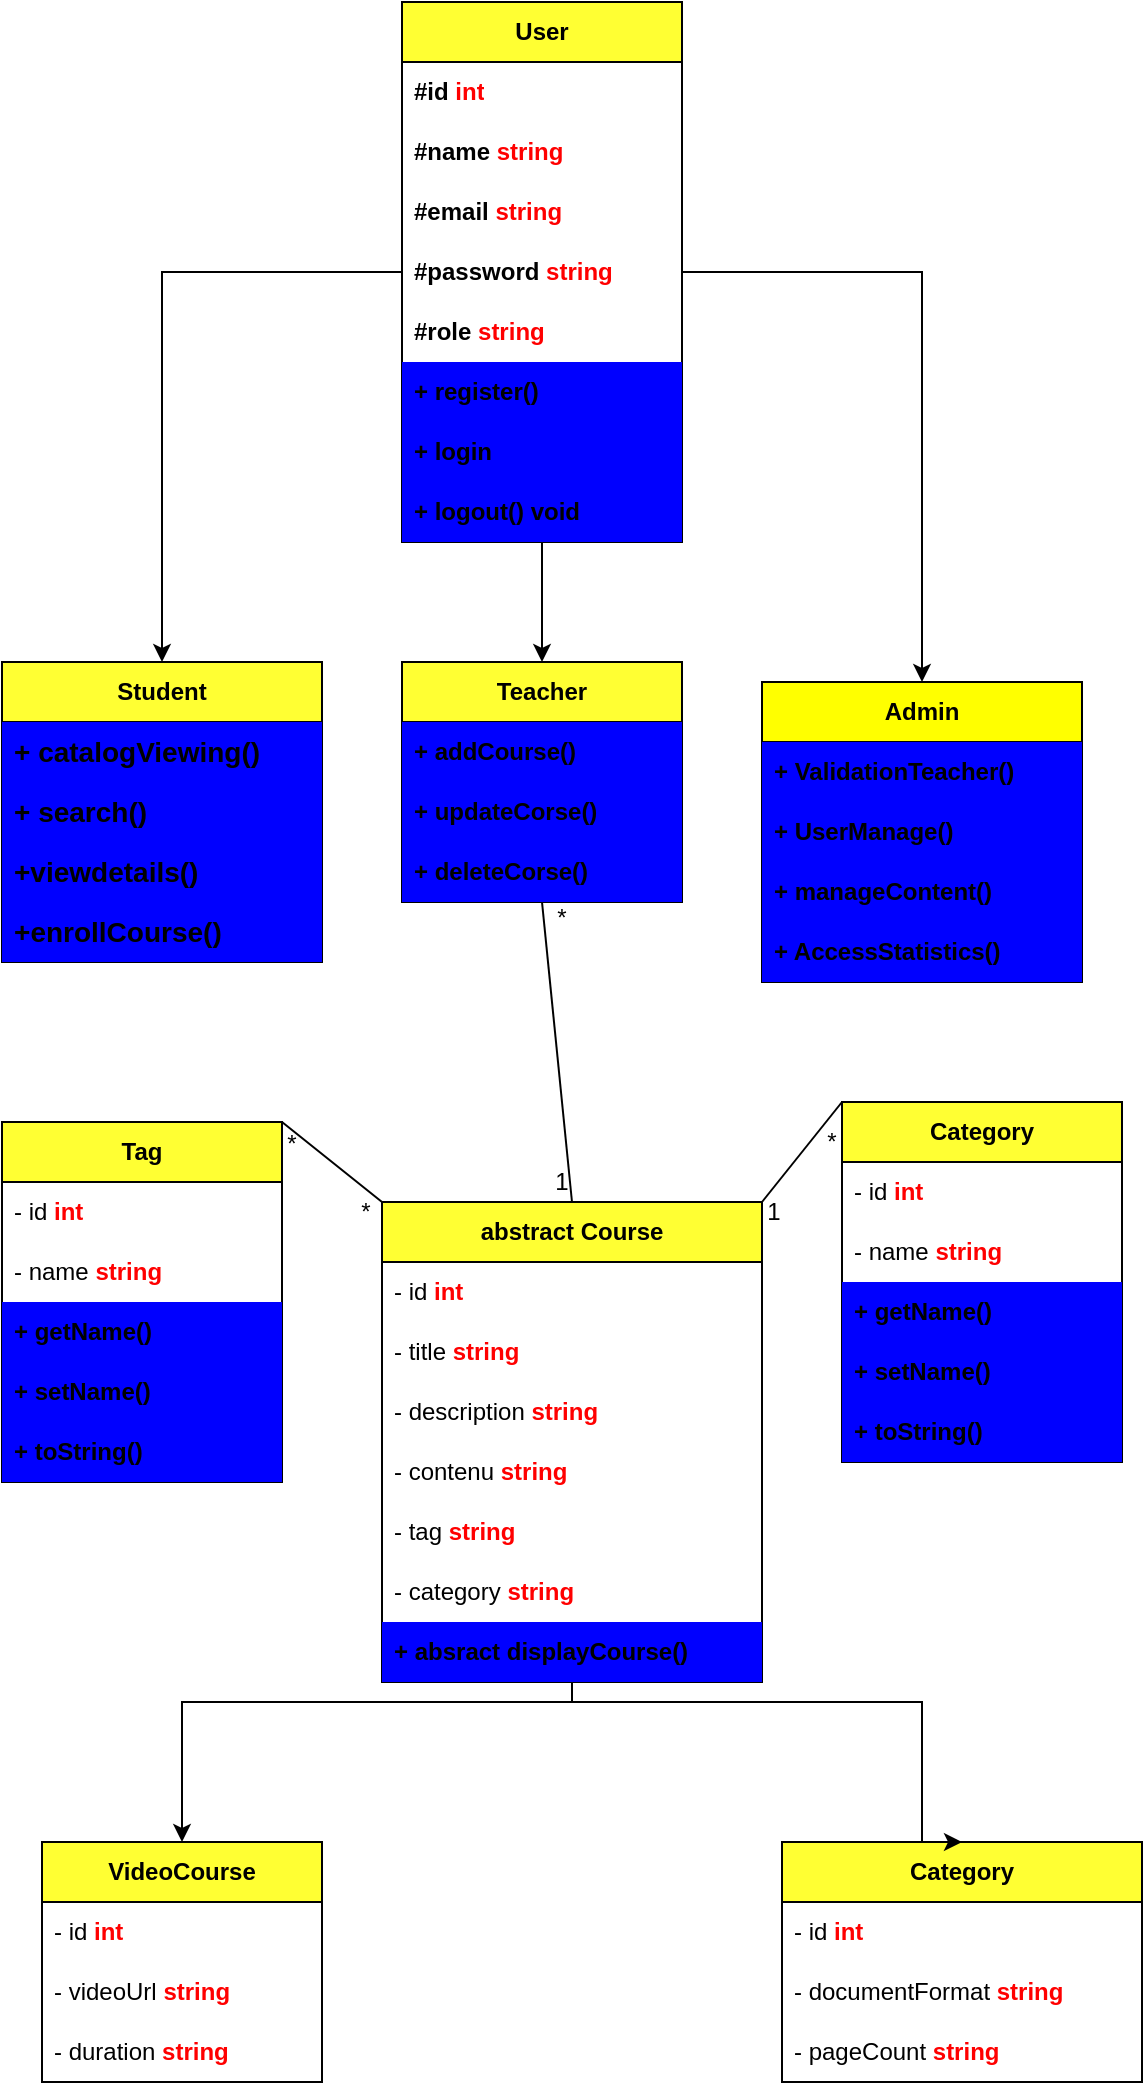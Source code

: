 <mxfile version="26.0.6">
  <diagram name="Page-1" id="GNH7gj0Ez3tMmplC6e-H">
    <mxGraphModel dx="2068" dy="2030" grid="1" gridSize="10" guides="1" tooltips="1" connect="1" arrows="1" fold="1" page="1" pageScale="1" pageWidth="850" pageHeight="1100" math="0" shadow="0">
      <root>
        <mxCell id="0" />
        <mxCell id="1" parent="0" />
        <mxCell id="uP2NIDe03diG2JvJbAz2-5" value="&lt;b&gt;Student&lt;/b&gt;" style="swimlane;fontStyle=0;childLayout=stackLayout;horizontal=1;startSize=30;horizontalStack=0;resizeParent=1;resizeParentMax=0;resizeLast=0;collapsible=1;marginBottom=0;whiteSpace=wrap;html=1;fillColor=#FFFF33;" parent="1" vertex="1">
          <mxGeometry x="140" y="160" width="160" height="150" as="geometry" />
        </mxCell>
        <mxCell id="uP2NIDe03diG2JvJbAz2-7" value="&lt;span style=&quot;font-family: &amp;quot;Nunito Sans&amp;quot;, sans-serif; font-size: 14px; text-align: center;&quot;&gt;+ catalogViewing()&amp;nbsp;&lt;/span&gt;" style="text;strokeColor=none;fillColor=#0000FF;align=left;verticalAlign=middle;spacingLeft=4;spacingRight=4;overflow=hidden;points=[[0,0.5],[1,0.5]];portConstraint=eastwest;rotatable=0;whiteSpace=wrap;html=1;fontStyle=1" parent="uP2NIDe03diG2JvJbAz2-5" vertex="1">
          <mxGeometry y="30" width="160" height="30" as="geometry" />
        </mxCell>
        <mxCell id="uP2NIDe03diG2JvJbAz2-8" value="&lt;span style=&quot;font-family: &amp;quot;Nunito Sans&amp;quot;, sans-serif; font-size: 14px; text-align: center;&quot;&gt;+ search()&amp;nbsp;&lt;/span&gt;" style="text;strokeColor=none;fillColor=#0000FF;align=left;verticalAlign=middle;spacingLeft=4;spacingRight=4;overflow=hidden;points=[[0,0.5],[1,0.5]];portConstraint=eastwest;rotatable=0;whiteSpace=wrap;html=1;fontStyle=1" parent="uP2NIDe03diG2JvJbAz2-5" vertex="1">
          <mxGeometry y="60" width="160" height="30" as="geometry" />
        </mxCell>
        <mxCell id="uP2NIDe03diG2JvJbAz2-29" value="&lt;span style=&quot;font-family: &amp;quot;Nunito Sans&amp;quot;, sans-serif; font-size: 14px; text-align: center;&quot;&gt;+view&lt;/span&gt;&lt;span style=&quot;font-family: &amp;quot;Nunito Sans&amp;quot;, sans-serif; font-size: 14px; text-align: center;&quot;&gt;details&lt;/span&gt;&lt;span style=&quot;font-family: &amp;quot;Nunito Sans&amp;quot;, sans-serif; font-size: 14px; text-align: center;&quot;&gt;()&lt;/span&gt;" style="text;strokeColor=none;fillColor=#0000FF;align=left;verticalAlign=middle;spacingLeft=4;spacingRight=4;overflow=hidden;points=[[0,0.5],[1,0.5]];portConstraint=eastwest;rotatable=0;whiteSpace=wrap;html=1;fontStyle=1" parent="uP2NIDe03diG2JvJbAz2-5" vertex="1">
          <mxGeometry y="90" width="160" height="30" as="geometry" />
        </mxCell>
        <mxCell id="NZcXogk08UA5Sn9oeOJW-8" value="&lt;span style=&quot;font-family: &amp;quot;Nunito Sans&amp;quot;, sans-serif; font-size: 14px; text-align: center;&quot;&gt;+&lt;/span&gt;&lt;span style=&quot;text-align: center;&quot;&gt;&lt;font face=&quot;Nunito Sans, sans-serif&quot;&gt;&lt;span style=&quot;font-size: 14px;&quot;&gt;enrollCourse()&lt;/span&gt;&lt;/font&gt;&lt;/span&gt;" style="text;strokeColor=none;fillColor=#0000FF;align=left;verticalAlign=middle;spacingLeft=4;spacingRight=4;overflow=hidden;points=[[0,0.5],[1,0.5]];portConstraint=eastwest;rotatable=0;whiteSpace=wrap;html=1;fontStyle=1" parent="uP2NIDe03diG2JvJbAz2-5" vertex="1">
          <mxGeometry y="120" width="160" height="30" as="geometry" />
        </mxCell>
        <mxCell id="uP2NIDe03diG2JvJbAz2-9" value="Teacher" style="swimlane;fontStyle=1;childLayout=stackLayout;horizontal=1;startSize=30;horizontalStack=0;resizeParent=1;resizeParentMax=0;resizeLast=0;collapsible=1;marginBottom=0;whiteSpace=wrap;html=1;fillColor=#FFFF33;" parent="1" vertex="1">
          <mxGeometry x="340" y="160" width="140" height="120" as="geometry" />
        </mxCell>
        <mxCell id="uP2NIDe03diG2JvJbAz2-12" value="+ addCourse()" style="text;strokeColor=none;fillColor=#0000FF;align=left;verticalAlign=middle;spacingLeft=4;spacingRight=4;overflow=hidden;points=[[0,0.5],[1,0.5]];portConstraint=eastwest;rotatable=0;whiteSpace=wrap;html=1;fontStyle=1" parent="uP2NIDe03diG2JvJbAz2-9" vertex="1">
          <mxGeometry y="30" width="140" height="30" as="geometry" />
        </mxCell>
        <mxCell id="uP2NIDe03diG2JvJbAz2-33" value="+ updateCorse()" style="text;strokeColor=none;fillColor=#0000FF;align=left;verticalAlign=middle;spacingLeft=4;spacingRight=4;overflow=hidden;points=[[0,0.5],[1,0.5]];portConstraint=eastwest;rotatable=0;whiteSpace=wrap;html=1;fontStyle=1" parent="uP2NIDe03diG2JvJbAz2-9" vertex="1">
          <mxGeometry y="60" width="140" height="30" as="geometry" />
        </mxCell>
        <mxCell id="uP2NIDe03diG2JvJbAz2-34" value="+ deleteCorse()" style="text;strokeColor=none;fillColor=#0000FF;align=left;verticalAlign=middle;spacingLeft=4;spacingRight=4;overflow=hidden;points=[[0,0.5],[1,0.5]];portConstraint=eastwest;rotatable=0;whiteSpace=wrap;html=1;fontStyle=1" parent="uP2NIDe03diG2JvJbAz2-9" vertex="1">
          <mxGeometry y="90" width="140" height="30" as="geometry" />
        </mxCell>
        <mxCell id="uP2NIDe03diG2JvJbAz2-26" style="edgeStyle=orthogonalEdgeStyle;rounded=0;orthogonalLoop=1;jettySize=auto;html=1;entryX=0.5;entryY=0;entryDx=0;entryDy=0;" parent="1" source="uP2NIDe03diG2JvJbAz2-13" target="uP2NIDe03diG2JvJbAz2-5" edge="1">
          <mxGeometry relative="1" as="geometry" />
        </mxCell>
        <mxCell id="uP2NIDe03diG2JvJbAz2-27" style="edgeStyle=orthogonalEdgeStyle;rounded=0;orthogonalLoop=1;jettySize=auto;html=1;entryX=0.5;entryY=0;entryDx=0;entryDy=0;" parent="1" source="uP2NIDe03diG2JvJbAz2-13" target="uP2NIDe03diG2JvJbAz2-9" edge="1">
          <mxGeometry relative="1" as="geometry" />
        </mxCell>
        <mxCell id="uP2NIDe03diG2JvJbAz2-28" style="edgeStyle=orthogonalEdgeStyle;rounded=0;orthogonalLoop=1;jettySize=auto;html=1;entryX=0.5;entryY=0;entryDx=0;entryDy=0;" parent="1" source="uP2NIDe03diG2JvJbAz2-13" target="uP2NIDe03diG2JvJbAz2-17" edge="1">
          <mxGeometry relative="1" as="geometry" />
        </mxCell>
        <mxCell id="uP2NIDe03diG2JvJbAz2-13" value="&lt;b&gt;User&lt;/b&gt;" style="swimlane;fontStyle=0;childLayout=stackLayout;horizontal=1;startSize=30;horizontalStack=0;resizeParent=1;resizeParentMax=0;resizeLast=0;collapsible=1;marginBottom=0;whiteSpace=wrap;html=1;fillColor=#FFFF33;" parent="1" vertex="1">
          <mxGeometry x="340" y="-170" width="140" height="270" as="geometry" />
        </mxCell>
        <mxCell id="NZcXogk08UA5Sn9oeOJW-7" value="#id&amp;nbsp;&lt;b&gt;&lt;font color=&quot;#ff0000&quot;&gt;int&lt;/font&gt;&lt;/b&gt;" style="text;strokeColor=none;fillColor=none;align=left;verticalAlign=middle;spacingLeft=4;spacingRight=4;overflow=hidden;points=[[0,0.5],[1,0.5]];portConstraint=eastwest;rotatable=0;whiteSpace=wrap;html=1;fontStyle=1" parent="uP2NIDe03diG2JvJbAz2-13" vertex="1">
          <mxGeometry y="30" width="140" height="30" as="geometry" />
        </mxCell>
        <mxCell id="uP2NIDe03diG2JvJbAz2-14" value="#name&amp;nbsp;&lt;b&gt;&lt;font color=&quot;#ff0000&quot;&gt;string&lt;/font&gt;&lt;/b&gt;" style="text;strokeColor=none;fillColor=none;align=left;verticalAlign=middle;spacingLeft=4;spacingRight=4;overflow=hidden;points=[[0,0.5],[1,0.5]];portConstraint=eastwest;rotatable=0;whiteSpace=wrap;html=1;fontStyle=1" parent="uP2NIDe03diG2JvJbAz2-13" vertex="1">
          <mxGeometry y="60" width="140" height="30" as="geometry" />
        </mxCell>
        <mxCell id="uP2NIDe03diG2JvJbAz2-15" value="#email&amp;nbsp;&lt;b&gt;&lt;font color=&quot;#ff0000&quot;&gt;string&lt;/font&gt;&lt;/b&gt;" style="text;strokeColor=none;fillColor=none;align=left;verticalAlign=middle;spacingLeft=4;spacingRight=4;overflow=hidden;points=[[0,0.5],[1,0.5]];portConstraint=eastwest;rotatable=0;whiteSpace=wrap;html=1;fontStyle=1" parent="uP2NIDe03diG2JvJbAz2-13" vertex="1">
          <mxGeometry y="90" width="140" height="30" as="geometry" />
        </mxCell>
        <mxCell id="uP2NIDe03diG2JvJbAz2-16" value="#password&amp;nbsp;&lt;b&gt;&lt;font color=&quot;#ff0000&quot;&gt;string&lt;/font&gt;&lt;/b&gt;" style="text;strokeColor=none;fillColor=none;align=left;verticalAlign=middle;spacingLeft=4;spacingRight=4;overflow=hidden;points=[[0,0.5],[1,0.5]];portConstraint=eastwest;rotatable=0;whiteSpace=wrap;html=1;fontStyle=1" parent="uP2NIDe03diG2JvJbAz2-13" vertex="1">
          <mxGeometry y="120" width="140" height="30" as="geometry" />
        </mxCell>
        <mxCell id="uP2NIDe03diG2JvJbAz2-32" value="#role&amp;nbsp;&lt;b&gt;&lt;font color=&quot;#ff0000&quot;&gt;string&lt;/font&gt;&lt;/b&gt;" style="text;strokeColor=none;fillColor=none;align=left;verticalAlign=middle;spacingLeft=4;spacingRight=4;overflow=hidden;points=[[0,0.5],[1,0.5]];portConstraint=eastwest;rotatable=0;whiteSpace=wrap;html=1;fontStyle=1" parent="uP2NIDe03diG2JvJbAz2-13" vertex="1">
          <mxGeometry y="150" width="140" height="30" as="geometry" />
        </mxCell>
        <mxCell id="uP2NIDe03diG2JvJbAz2-2" value="&lt;b&gt;+ register()&amp;nbsp;&lt;/b&gt;" style="text;strokeColor=none;fillColor=#0000FF;align=left;verticalAlign=middle;spacingLeft=4;spacingRight=4;overflow=hidden;points=[[0,0.5],[1,0.5]];portConstraint=eastwest;rotatable=0;whiteSpace=wrap;html=1;" parent="uP2NIDe03diG2JvJbAz2-13" vertex="1">
          <mxGeometry y="180" width="140" height="30" as="geometry" />
        </mxCell>
        <mxCell id="uP2NIDe03diG2JvJbAz2-3" value="&lt;b&gt;+ login&lt;/b&gt;" style="text;strokeColor=none;fillColor=#0000FF;align=left;verticalAlign=middle;spacingLeft=4;spacingRight=4;overflow=hidden;points=[[0,0.5],[1,0.5]];portConstraint=eastwest;rotatable=0;whiteSpace=wrap;html=1;" parent="uP2NIDe03diG2JvJbAz2-13" vertex="1">
          <mxGeometry y="210" width="140" height="30" as="geometry" />
        </mxCell>
        <mxCell id="NZcXogk08UA5Sn9oeOJW-6" value="&lt;b&gt;+ logout() void&lt;/b&gt;" style="text;strokeColor=none;fillColor=#0000FF;align=left;verticalAlign=middle;spacingLeft=4;spacingRight=4;overflow=hidden;points=[[0,0.5],[1,0.5]];portConstraint=eastwest;rotatable=0;whiteSpace=wrap;html=1;" parent="uP2NIDe03diG2JvJbAz2-13" vertex="1">
          <mxGeometry y="240" width="140" height="30" as="geometry" />
        </mxCell>
        <mxCell id="uP2NIDe03diG2JvJbAz2-17" value="&lt;b&gt;Admin&lt;/b&gt;" style="swimlane;fontStyle=0;childLayout=stackLayout;horizontal=1;startSize=30;horizontalStack=0;resizeParent=1;resizeParentMax=0;resizeLast=0;collapsible=1;marginBottom=0;whiteSpace=wrap;html=1;fillColor=#FFFF00;" parent="1" vertex="1">
          <mxGeometry x="520" y="170" width="160" height="150" as="geometry" />
        </mxCell>
        <mxCell id="uP2NIDe03diG2JvJbAz2-20" value="+ ValidationTeacher()" style="text;strokeColor=none;fillColor=#0000FF;align=left;verticalAlign=middle;spacingLeft=4;spacingRight=4;overflow=hidden;points=[[0,0.5],[1,0.5]];portConstraint=eastwest;rotatable=0;whiteSpace=wrap;html=1;fontStyle=1" parent="uP2NIDe03diG2JvJbAz2-17" vertex="1">
          <mxGeometry y="30" width="160" height="30" as="geometry" />
        </mxCell>
        <mxCell id="NZcXogk08UA5Sn9oeOJW-1" value="+ UserManage()" style="text;strokeColor=none;fillColor=#0000FF;align=left;verticalAlign=middle;spacingLeft=4;spacingRight=4;overflow=hidden;points=[[0,0.5],[1,0.5]];portConstraint=eastwest;rotatable=0;whiteSpace=wrap;html=1;fontStyle=1" parent="uP2NIDe03diG2JvJbAz2-17" vertex="1">
          <mxGeometry y="60" width="160" height="30" as="geometry" />
        </mxCell>
        <mxCell id="NZcXogk08UA5Sn9oeOJW-2" value="+ manageContent()" style="text;strokeColor=none;fillColor=#0000FF;align=left;verticalAlign=middle;spacingLeft=4;spacingRight=4;overflow=hidden;points=[[0,0.5],[1,0.5]];portConstraint=eastwest;rotatable=0;whiteSpace=wrap;html=1;fontStyle=1" parent="uP2NIDe03diG2JvJbAz2-17" vertex="1">
          <mxGeometry y="90" width="160" height="30" as="geometry" />
        </mxCell>
        <mxCell id="NZcXogk08UA5Sn9oeOJW-3" value="+ AccessStatistics()" style="text;strokeColor=none;fillColor=#0000FF;align=left;verticalAlign=middle;spacingLeft=4;spacingRight=4;overflow=hidden;points=[[0,0.5],[1,0.5]];portConstraint=eastwest;rotatable=0;whiteSpace=wrap;html=1;fontStyle=1" parent="uP2NIDe03diG2JvJbAz2-17" vertex="1">
          <mxGeometry y="120" width="160" height="30" as="geometry" />
        </mxCell>
        <mxCell id="cZBsa8Vk2HOafnvpOUx0-13" style="edgeStyle=orthogonalEdgeStyle;rounded=0;orthogonalLoop=1;jettySize=auto;html=1;entryX=0.5;entryY=0;entryDx=0;entryDy=0;" edge="1" parent="1" source="uP2NIDe03diG2JvJbAz2-21" target="cZBsa8Vk2HOafnvpOUx0-1">
          <mxGeometry relative="1" as="geometry">
            <Array as="points">
              <mxPoint x="230" y="680" />
            </Array>
          </mxGeometry>
        </mxCell>
        <mxCell id="uP2NIDe03diG2JvJbAz2-21" value="&lt;b&gt;abstract&amp;nbsp;Course&lt;/b&gt;" style="swimlane;fontStyle=0;childLayout=stackLayout;horizontal=1;startSize=30;horizontalStack=0;resizeParent=1;resizeParentMax=0;resizeLast=0;collapsible=1;marginBottom=0;whiteSpace=wrap;html=1;fillColor=#FFFF33;" parent="1" vertex="1">
          <mxGeometry x="330" y="430" width="190" height="240" as="geometry" />
        </mxCell>
        <mxCell id="NZcXogk08UA5Sn9oeOJW-28" value="- id&amp;nbsp;&lt;b&gt;&lt;font color=&quot;#ff0000&quot;&gt;int&lt;/font&gt;&lt;/b&gt;" style="text;strokeColor=none;fillColor=none;align=left;verticalAlign=middle;spacingLeft=4;spacingRight=4;overflow=hidden;points=[[0,0.5],[1,0.5]];portConstraint=eastwest;rotatable=0;whiteSpace=wrap;html=1;" parent="uP2NIDe03diG2JvJbAz2-21" vertex="1">
          <mxGeometry y="30" width="190" height="30" as="geometry" />
        </mxCell>
        <mxCell id="uP2NIDe03diG2JvJbAz2-22" value="- title&amp;nbsp;&lt;b&gt;&lt;font color=&quot;#ff0000&quot;&gt;string&lt;/font&gt;&lt;/b&gt;" style="text;strokeColor=none;fillColor=none;align=left;verticalAlign=middle;spacingLeft=4;spacingRight=4;overflow=hidden;points=[[0,0.5],[1,0.5]];portConstraint=eastwest;rotatable=0;whiteSpace=wrap;html=1;" parent="uP2NIDe03diG2JvJbAz2-21" vertex="1">
          <mxGeometry y="60" width="190" height="30" as="geometry" />
        </mxCell>
        <mxCell id="uP2NIDe03diG2JvJbAz2-23" value="- description&amp;nbsp;&lt;b&gt;&lt;font color=&quot;#ff0000&quot;&gt;string&lt;/font&gt;&lt;/b&gt;" style="text;strokeColor=none;fillColor=none;align=left;verticalAlign=middle;spacingLeft=4;spacingRight=4;overflow=hidden;points=[[0,0.5],[1,0.5]];portConstraint=eastwest;rotatable=0;whiteSpace=wrap;html=1;" parent="uP2NIDe03diG2JvJbAz2-21" vertex="1">
          <mxGeometry y="90" width="190" height="30" as="geometry" />
        </mxCell>
        <mxCell id="uP2NIDe03diG2JvJbAz2-24" value="- contenu&amp;nbsp;&lt;b&gt;&lt;font color=&quot;#ff0000&quot;&gt;string&lt;/font&gt;&lt;/b&gt;" style="text;strokeColor=none;fillColor=none;align=left;verticalAlign=middle;spacingLeft=4;spacingRight=4;overflow=hidden;points=[[0,0.5],[1,0.5]];portConstraint=eastwest;rotatable=0;whiteSpace=wrap;html=1;" parent="uP2NIDe03diG2JvJbAz2-21" vertex="1">
          <mxGeometry y="120" width="190" height="30" as="geometry" />
        </mxCell>
        <mxCell id="uP2NIDe03diG2JvJbAz2-30" value="- tag&amp;nbsp;&lt;b&gt;&lt;font color=&quot;#ff0000&quot;&gt;string&lt;/font&gt;&lt;/b&gt;" style="text;strokeColor=none;fillColor=none;align=left;verticalAlign=middle;spacingLeft=4;spacingRight=4;overflow=hidden;points=[[0,0.5],[1,0.5]];portConstraint=eastwest;rotatable=0;whiteSpace=wrap;html=1;" parent="uP2NIDe03diG2JvJbAz2-21" vertex="1">
          <mxGeometry y="150" width="190" height="30" as="geometry" />
        </mxCell>
        <mxCell id="uP2NIDe03diG2JvJbAz2-31" value="- category&amp;nbsp;&lt;b&gt;&lt;font color=&quot;#ff0000&quot;&gt;string&lt;/font&gt;&lt;/b&gt;" style="text;strokeColor=none;fillColor=none;align=left;verticalAlign=middle;spacingLeft=4;spacingRight=4;overflow=hidden;points=[[0,0.5],[1,0.5]];portConstraint=eastwest;rotatable=0;whiteSpace=wrap;html=1;" parent="uP2NIDe03diG2JvJbAz2-21" vertex="1">
          <mxGeometry y="180" width="190" height="30" as="geometry" />
        </mxCell>
        <mxCell id="NZcXogk08UA5Sn9oeOJW-10" value="+ absract displayCourse&lt;span style=&quot;background-color: transparent; color: light-dark(rgb(0, 0, 0), rgb(255, 255, 255));&quot;&gt;()&lt;/span&gt;" style="text;strokeColor=none;fillColor=#0000FF;align=left;verticalAlign=middle;spacingLeft=4;spacingRight=4;overflow=hidden;points=[[0,0.5],[1,0.5]];portConstraint=eastwest;rotatable=0;whiteSpace=wrap;html=1;fontStyle=1" parent="uP2NIDe03diG2JvJbAz2-21" vertex="1">
          <mxGeometry y="210" width="190" height="30" as="geometry" />
        </mxCell>
        <mxCell id="NZcXogk08UA5Sn9oeOJW-12" value="&lt;span style=&quot;text-align: left;&quot;&gt;&lt;b&gt;Category&lt;/b&gt;&lt;/span&gt;" style="swimlane;fontStyle=0;childLayout=stackLayout;horizontal=1;startSize=30;horizontalStack=0;resizeParent=1;resizeParentMax=0;resizeLast=0;collapsible=1;marginBottom=0;whiteSpace=wrap;html=1;fillColor=#FFFF33;" parent="1" vertex="1">
          <mxGeometry x="560" y="380" width="140" height="180" as="geometry" />
        </mxCell>
        <mxCell id="NZcXogk08UA5Sn9oeOJW-13" value="- id&amp;nbsp;&lt;b&gt;&lt;font color=&quot;#ff0000&quot;&gt;int&lt;/font&gt;&lt;/b&gt;" style="text;strokeColor=none;fillColor=none;align=left;verticalAlign=middle;spacingLeft=4;spacingRight=4;overflow=hidden;points=[[0,0.5],[1,0.5]];portConstraint=eastwest;rotatable=0;whiteSpace=wrap;html=1;" parent="NZcXogk08UA5Sn9oeOJW-12" vertex="1">
          <mxGeometry y="30" width="140" height="30" as="geometry" />
        </mxCell>
        <mxCell id="NZcXogk08UA5Sn9oeOJW-14" value="- name&amp;nbsp;&lt;b&gt;&lt;font color=&quot;#ff0000&quot;&gt;string&lt;/font&gt;&lt;/b&gt;" style="text;strokeColor=none;fillColor=none;align=left;verticalAlign=middle;spacingLeft=4;spacingRight=4;overflow=hidden;points=[[0,0.5],[1,0.5]];portConstraint=eastwest;rotatable=0;whiteSpace=wrap;html=1;" parent="NZcXogk08UA5Sn9oeOJW-12" vertex="1">
          <mxGeometry y="60" width="140" height="30" as="geometry" />
        </mxCell>
        <mxCell id="NZcXogk08UA5Sn9oeOJW-35" value="+&amp;nbsp;getName()" style="text;strokeColor=none;fillColor=#0000FF;align=left;verticalAlign=middle;spacingLeft=4;spacingRight=4;overflow=hidden;points=[[0,0.5],[1,0.5]];portConstraint=eastwest;rotatable=0;whiteSpace=wrap;html=1;fontStyle=1" parent="NZcXogk08UA5Sn9oeOJW-12" vertex="1">
          <mxGeometry y="90" width="140" height="30" as="geometry" />
        </mxCell>
        <mxCell id="NZcXogk08UA5Sn9oeOJW-36" value="+&amp;nbsp;setName()" style="text;strokeColor=none;fillColor=#0000FF;align=left;verticalAlign=middle;spacingLeft=4;spacingRight=4;overflow=hidden;points=[[0,0.5],[1,0.5]];portConstraint=eastwest;rotatable=0;whiteSpace=wrap;html=1;fontStyle=1" parent="NZcXogk08UA5Sn9oeOJW-12" vertex="1">
          <mxGeometry y="120" width="140" height="30" as="geometry" />
        </mxCell>
        <mxCell id="NZcXogk08UA5Sn9oeOJW-37" value="+&amp;nbsp;toString()" style="text;strokeColor=none;fillColor=#0000FF;align=left;verticalAlign=middle;spacingLeft=4;spacingRight=4;overflow=hidden;points=[[0,0.5],[1,0.5]];portConstraint=eastwest;rotatable=0;whiteSpace=wrap;html=1;fontStyle=1" parent="NZcXogk08UA5Sn9oeOJW-12" vertex="1">
          <mxGeometry y="150" width="140" height="30" as="geometry" />
        </mxCell>
        <mxCell id="NZcXogk08UA5Sn9oeOJW-20" value="&lt;b&gt;Tag&lt;/b&gt;" style="swimlane;fontStyle=0;childLayout=stackLayout;horizontal=1;startSize=30;horizontalStack=0;resizeParent=1;resizeParentMax=0;resizeLast=0;collapsible=1;marginBottom=0;whiteSpace=wrap;html=1;fillColor=#FFFF33;" parent="1" vertex="1">
          <mxGeometry x="140" y="390" width="140" height="180" as="geometry" />
        </mxCell>
        <mxCell id="NZcXogk08UA5Sn9oeOJW-21" value="- id&amp;nbsp;&lt;b&gt;&lt;font color=&quot;#ff0000&quot;&gt;int&lt;/font&gt;&lt;/b&gt;" style="text;strokeColor=none;fillColor=none;align=left;verticalAlign=middle;spacingLeft=4;spacingRight=4;overflow=hidden;points=[[0,0.5],[1,0.5]];portConstraint=eastwest;rotatable=0;whiteSpace=wrap;html=1;" parent="NZcXogk08UA5Sn9oeOJW-20" vertex="1">
          <mxGeometry y="30" width="140" height="30" as="geometry" />
        </mxCell>
        <mxCell id="NZcXogk08UA5Sn9oeOJW-22" value="- name&amp;nbsp;&lt;b&gt;&lt;font color=&quot;#ff0000&quot;&gt;string&lt;/font&gt;&lt;/b&gt;" style="text;strokeColor=none;fillColor=none;align=left;verticalAlign=middle;spacingLeft=4;spacingRight=4;overflow=hidden;points=[[0,0.5],[1,0.5]];portConstraint=eastwest;rotatable=0;whiteSpace=wrap;html=1;" parent="NZcXogk08UA5Sn9oeOJW-20" vertex="1">
          <mxGeometry y="60" width="140" height="30" as="geometry" />
        </mxCell>
        <mxCell id="NZcXogk08UA5Sn9oeOJW-29" value="+&amp;nbsp;getName()" style="text;strokeColor=none;fillColor=#0000FF;align=left;verticalAlign=middle;spacingLeft=4;spacingRight=4;overflow=hidden;points=[[0,0.5],[1,0.5]];portConstraint=eastwest;rotatable=0;whiteSpace=wrap;html=1;fontStyle=1" parent="NZcXogk08UA5Sn9oeOJW-20" vertex="1">
          <mxGeometry y="90" width="140" height="30" as="geometry" />
        </mxCell>
        <mxCell id="NZcXogk08UA5Sn9oeOJW-30" value="+&amp;nbsp;setName()" style="text;strokeColor=none;fillColor=#0000FF;align=left;verticalAlign=middle;spacingLeft=4;spacingRight=4;overflow=hidden;points=[[0,0.5],[1,0.5]];portConstraint=eastwest;rotatable=0;whiteSpace=wrap;html=1;fontStyle=1" parent="NZcXogk08UA5Sn9oeOJW-20" vertex="1">
          <mxGeometry y="120" width="140" height="30" as="geometry" />
        </mxCell>
        <mxCell id="NZcXogk08UA5Sn9oeOJW-31" value="+&amp;nbsp;toString()" style="text;strokeColor=none;fillColor=#0000FF;align=left;verticalAlign=middle;spacingLeft=4;spacingRight=4;overflow=hidden;points=[[0,0.5],[1,0.5]];portConstraint=eastwest;rotatable=0;whiteSpace=wrap;html=1;fontStyle=1" parent="NZcXogk08UA5Sn9oeOJW-20" vertex="1">
          <mxGeometry y="150" width="140" height="30" as="geometry" />
        </mxCell>
        <mxCell id="NZcXogk08UA5Sn9oeOJW-38" value="" style="endArrow=none;html=1;rounded=0;exitX=1;exitY=0;exitDx=0;exitDy=0;entryX=0;entryY=0;entryDx=0;entryDy=0;" parent="1" source="NZcXogk08UA5Sn9oeOJW-20" target="uP2NIDe03diG2JvJbAz2-21" edge="1">
          <mxGeometry width="50" height="50" relative="1" as="geometry">
            <mxPoint x="340" y="440" as="sourcePoint" />
            <mxPoint x="390" y="390" as="targetPoint" />
          </mxGeometry>
        </mxCell>
        <mxCell id="NZcXogk08UA5Sn9oeOJW-39" value="" style="endArrow=none;html=1;rounded=0;exitX=1;exitY=0;exitDx=0;exitDy=0;entryX=0;entryY=0;entryDx=0;entryDy=0;" parent="1" source="uP2NIDe03diG2JvJbAz2-21" target="NZcXogk08UA5Sn9oeOJW-12" edge="1">
          <mxGeometry width="50" height="50" relative="1" as="geometry">
            <mxPoint x="290" y="400" as="sourcePoint" />
            <mxPoint x="350" y="380" as="targetPoint" />
          </mxGeometry>
        </mxCell>
        <mxCell id="NZcXogk08UA5Sn9oeOJW-40" value="1" style="text;strokeColor=none;align=center;fillColor=none;html=1;verticalAlign=middle;whiteSpace=wrap;rounded=0;" parent="1" vertex="1">
          <mxGeometry x="521" y="430" width="10" height="10" as="geometry" />
        </mxCell>
        <mxCell id="NZcXogk08UA5Sn9oeOJW-42" value="*" style="text;strokeColor=none;align=center;fillColor=none;html=1;verticalAlign=middle;whiteSpace=wrap;rounded=0;" parent="1" vertex="1">
          <mxGeometry x="550" y="395" width="10" height="10" as="geometry" />
        </mxCell>
        <mxCell id="NZcXogk08UA5Sn9oeOJW-43" value="*" style="text;strokeColor=none;align=center;fillColor=none;html=1;verticalAlign=middle;whiteSpace=wrap;rounded=0;" parent="1" vertex="1">
          <mxGeometry x="280" y="396" width="10" height="10" as="geometry" />
        </mxCell>
        <mxCell id="NZcXogk08UA5Sn9oeOJW-44" value="*" style="text;strokeColor=none;align=center;fillColor=none;html=1;verticalAlign=middle;whiteSpace=wrap;rounded=0;" parent="1" vertex="1">
          <mxGeometry x="317" y="430" width="10" height="10" as="geometry" />
        </mxCell>
        <mxCell id="NZcXogk08UA5Sn9oeOJW-47" value="" style="endArrow=none;html=1;rounded=0;exitX=0.5;exitY=0;exitDx=0;exitDy=0;entryX=0.5;entryY=1;entryDx=0;entryDy=0;" parent="1" source="uP2NIDe03diG2JvJbAz2-21" target="uP2NIDe03diG2JvJbAz2-9" edge="1">
          <mxGeometry width="50" height="50" relative="1" as="geometry">
            <mxPoint x="340" y="370" as="sourcePoint" />
            <mxPoint x="390" y="320" as="targetPoint" />
          </mxGeometry>
        </mxCell>
        <mxCell id="NZcXogk08UA5Sn9oeOJW-48" value="1" style="text;strokeColor=none;align=center;fillColor=none;html=1;verticalAlign=middle;whiteSpace=wrap;rounded=0;" parent="1" vertex="1">
          <mxGeometry x="415" y="415" width="10" height="10" as="geometry" />
        </mxCell>
        <mxCell id="NZcXogk08UA5Sn9oeOJW-49" value="*" style="text;strokeColor=none;align=center;fillColor=none;html=1;verticalAlign=middle;whiteSpace=wrap;rounded=0;" parent="1" vertex="1">
          <mxGeometry x="415" y="283" width="10" height="10" as="geometry" />
        </mxCell>
        <mxCell id="cZBsa8Vk2HOafnvpOUx0-1" value="&lt;b&gt;VideoCourse&lt;/b&gt;" style="swimlane;fontStyle=0;childLayout=stackLayout;horizontal=1;startSize=30;horizontalStack=0;resizeParent=1;resizeParentMax=0;resizeLast=0;collapsible=1;marginBottom=0;whiteSpace=wrap;html=1;fillColor=#FFFF33;" vertex="1" parent="1">
          <mxGeometry x="160" y="750" width="140" height="120" as="geometry" />
        </mxCell>
        <mxCell id="cZBsa8Vk2HOafnvpOUx0-2" value="- id&amp;nbsp;&lt;b&gt;&lt;font color=&quot;#ff0000&quot;&gt;int&lt;/font&gt;&lt;/b&gt;" style="text;strokeColor=none;fillColor=none;align=left;verticalAlign=middle;spacingLeft=4;spacingRight=4;overflow=hidden;points=[[0,0.5],[1,0.5]];portConstraint=eastwest;rotatable=0;whiteSpace=wrap;html=1;" vertex="1" parent="cZBsa8Vk2HOafnvpOUx0-1">
          <mxGeometry y="30" width="140" height="30" as="geometry" />
        </mxCell>
        <mxCell id="cZBsa8Vk2HOafnvpOUx0-3" value="- videoUrl&amp;nbsp;&lt;b&gt;&lt;font color=&quot;#ff0000&quot;&gt;string&lt;/font&gt;&lt;/b&gt;" style="text;strokeColor=none;fillColor=none;align=left;verticalAlign=middle;spacingLeft=4;spacingRight=4;overflow=hidden;points=[[0,0.5],[1,0.5]];portConstraint=eastwest;rotatable=0;whiteSpace=wrap;html=1;" vertex="1" parent="cZBsa8Vk2HOafnvpOUx0-1">
          <mxGeometry y="60" width="140" height="30" as="geometry" />
        </mxCell>
        <mxCell id="cZBsa8Vk2HOafnvpOUx0-15" value="- duration&amp;nbsp;&lt;b&gt;&lt;font color=&quot;#ff0000&quot;&gt;string&lt;/font&gt;&lt;/b&gt;" style="text;strokeColor=none;fillColor=none;align=left;verticalAlign=middle;spacingLeft=4;spacingRight=4;overflow=hidden;points=[[0,0.5],[1,0.5]];portConstraint=eastwest;rotatable=0;whiteSpace=wrap;html=1;" vertex="1" parent="cZBsa8Vk2HOafnvpOUx0-1">
          <mxGeometry y="90" width="140" height="30" as="geometry" />
        </mxCell>
        <mxCell id="cZBsa8Vk2HOafnvpOUx0-7" value="&lt;span style=&quot;text-align: left;&quot;&gt;&lt;b&gt;Category&lt;/b&gt;&lt;/span&gt;" style="swimlane;fontStyle=0;childLayout=stackLayout;horizontal=1;startSize=30;horizontalStack=0;resizeParent=1;resizeParentMax=0;resizeLast=0;collapsible=1;marginBottom=0;whiteSpace=wrap;html=1;fillColor=#FFFF33;" vertex="1" parent="1">
          <mxGeometry x="530" y="750" width="180" height="120" as="geometry" />
        </mxCell>
        <mxCell id="cZBsa8Vk2HOafnvpOUx0-8" value="- id&amp;nbsp;&lt;b&gt;&lt;font color=&quot;#ff0000&quot;&gt;int&lt;/font&gt;&lt;/b&gt;" style="text;strokeColor=none;fillColor=none;align=left;verticalAlign=middle;spacingLeft=4;spacingRight=4;overflow=hidden;points=[[0,0.5],[1,0.5]];portConstraint=eastwest;rotatable=0;whiteSpace=wrap;html=1;" vertex="1" parent="cZBsa8Vk2HOafnvpOUx0-7">
          <mxGeometry y="30" width="180" height="30" as="geometry" />
        </mxCell>
        <mxCell id="cZBsa8Vk2HOafnvpOUx0-9" value="- documentFormat&amp;nbsp;&lt;b&gt;&lt;font color=&quot;#ff0000&quot;&gt;string&lt;/font&gt;&lt;/b&gt;" style="text;strokeColor=none;fillColor=none;align=left;verticalAlign=middle;spacingLeft=4;spacingRight=4;overflow=hidden;points=[[0,0.5],[1,0.5]];portConstraint=eastwest;rotatable=0;whiteSpace=wrap;html=1;" vertex="1" parent="cZBsa8Vk2HOafnvpOUx0-7">
          <mxGeometry y="60" width="180" height="30" as="geometry" />
        </mxCell>
        <mxCell id="cZBsa8Vk2HOafnvpOUx0-16" value="- pageCount&amp;nbsp;&lt;b&gt;&lt;font color=&quot;#ff0000&quot;&gt;string&lt;/font&gt;&lt;/b&gt;" style="text;strokeColor=none;fillColor=none;align=left;verticalAlign=middle;spacingLeft=4;spacingRight=4;overflow=hidden;points=[[0,0.5],[1,0.5]];portConstraint=eastwest;rotatable=0;whiteSpace=wrap;html=1;" vertex="1" parent="cZBsa8Vk2HOafnvpOUx0-7">
          <mxGeometry y="90" width="180" height="30" as="geometry" />
        </mxCell>
        <mxCell id="cZBsa8Vk2HOafnvpOUx0-14" style="edgeStyle=orthogonalEdgeStyle;rounded=0;orthogonalLoop=1;jettySize=auto;html=1;entryX=0.5;entryY=0;entryDx=0;entryDy=0;" edge="1" parent="1" source="uP2NIDe03diG2JvJbAz2-21" target="cZBsa8Vk2HOafnvpOUx0-7">
          <mxGeometry relative="1" as="geometry">
            <Array as="points">
              <mxPoint x="600" y="680" />
            </Array>
          </mxGeometry>
        </mxCell>
      </root>
    </mxGraphModel>
  </diagram>
</mxfile>
